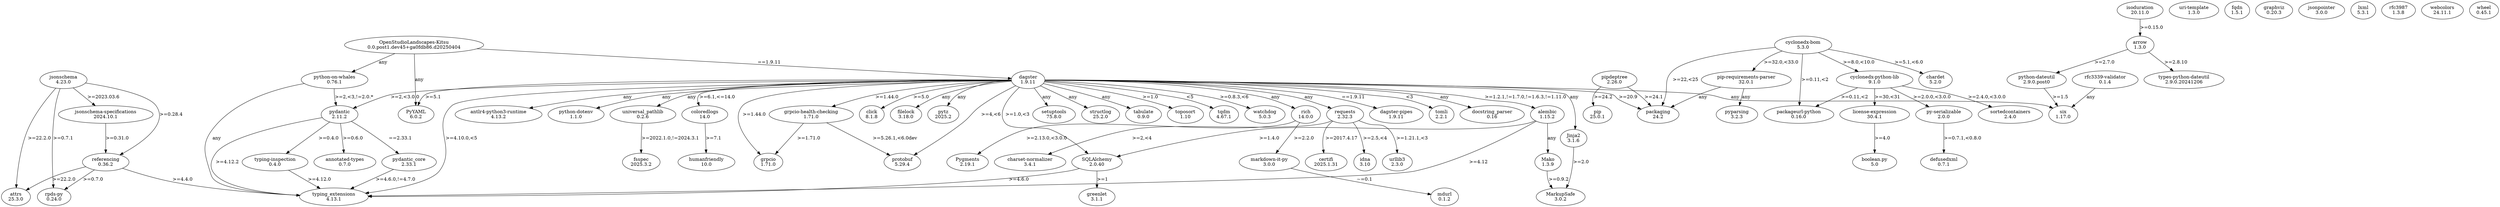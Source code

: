 digraph {
	"annotated-types" [label="annotated-types\n0.7.0"]
	"antlr4-python3-runtime" [label="antlr4-python3-runtime\n4.13.2"]
	"boolean-py" [label="boolean.py\n5.0"]
	"charset-normalizer" [label="charset-normalizer\n3.4.1"]
	"cyclonedx-bom" -> "cyclonedx-python-lib" [label=">=8.0,<10.0"]
	"cyclonedx-bom" -> "packageurl-python" [label=">=0.11,<2"]
	"cyclonedx-bom" -> "pip-requirements-parser" [label=">=32.0,<33.0"]
	"cyclonedx-bom" -> chardet [label=">=5.1,<6.0"]
	"cyclonedx-bom" -> packaging [label=">=22,<25"]
	"cyclonedx-bom" [label="cyclonedx-bom\n5.3.0"]
	"cyclonedx-python-lib" -> "license-expression" [label=">=30,<31"]
	"cyclonedx-python-lib" -> "packageurl-python" [label=">=0.11,<2"]
	"cyclonedx-python-lib" -> "py-serializable" [label=">=2.0.0,<3.0.0"]
	"cyclonedx-python-lib" -> sortedcontainers [label=">=2.4.0,<3.0.0"]
	"cyclonedx-python-lib" [label="cyclonedx-python-lib\n9.1.0"]
	"dagster-pipes" [label="dagster-pipes\n1.9.11"]
	"docstring-parser" [label="docstring_parser\n0.16"]
	"grpcio-health-checking" -> grpcio [label=">=1.71.0"]
	"grpcio-health-checking" -> protobuf [label=">=5.26.1,<6.0dev"]
	"grpcio-health-checking" [label="grpcio-health-checking\n1.71.0"]
	"jsonschema-specifications" -> referencing [label=">=0.31.0"]
	"jsonschema-specifications" [label="jsonschema-specifications\n2024.10.1"]
	"license-expression" -> "boolean-py" [label=">=4.0"]
	"license-expression" [label="license-expression\n30.4.1"]
	"markdown-it-py" -> mdurl [label="~=0.1"]
	"markdown-it-py" [label="markdown-it-py\n3.0.0"]
	"openstudiolandscapes-kitsu" -> "python-on-whales" [label=any]
	"openstudiolandscapes-kitsu" -> dagster [label="==1.9.11"]
	"openstudiolandscapes-kitsu" -> pyyaml [label=any]
	"openstudiolandscapes-kitsu" [label="OpenStudioLandscapes-Kitsu\n0.0.post1.dev45+ga0fdb86.d20250404"]
	"packageurl-python" [label="packageurl-python\n0.16.0"]
	"pip-requirements-parser" -> packaging [label=any]
	"pip-requirements-parser" -> pyparsing [label=any]
	"pip-requirements-parser" [label="pip-requirements-parser\n32.0.1"]
	"py-serializable" -> defusedxml [label=">=0.7.1,<0.8.0"]
	"py-serializable" [label="py-serializable\n2.0.0"]
	"pydantic-core" -> "typing-extensions" [label=">=4.6.0,!=4.7.0"]
	"pydantic-core" [label="pydantic_core\n2.33.1"]
	"python-dateutil" -> six [label=">=1.5"]
	"python-dateutil" [label="python-dateutil\n2.9.0.post0"]
	"python-dotenv" [label="python-dotenv\n1.1.0"]
	"python-on-whales" -> "typing-extensions" [label=any]
	"python-on-whales" -> pydantic [label=">=2,<3,!=2.0.*"]
	"python-on-whales" [label="python-on-whales\n0.76.1"]
	"rfc3339-validator" -> six [label=any]
	"rfc3339-validator" [label="rfc3339-validator\n0.1.4"]
	"rpds-py" [label="rpds-py\n0.24.0"]
	"types-python-dateutil" [label="types-python-dateutil\n2.9.0.20241206"]
	"typing-extensions" [label="typing_extensions\n4.13.1"]
	"typing-inspection" -> "typing-extensions" [label=">=4.12.0"]
	"typing-inspection" [label="typing-inspection\n0.4.0"]
	"universal-pathlib" -> fsspec [label=">=2022.1.0,!=2024.3.1"]
	"universal-pathlib" [label="universal_pathlib\n0.2.6"]
	"uri-template" [label="uri-template\n1.3.0"]
	alembic -> "typing-extensions" [label=">=4.12"]
	alembic -> mako [label=any]
	alembic -> sqlalchemy [label=">=1.4.0"]
	alembic [label="alembic\n1.15.2"]
	arrow -> "python-dateutil" [label=">=2.7.0"]
	arrow -> "types-python-dateutil" [label=">=2.8.10"]
	arrow [label="arrow\n1.3.0"]
	attrs [label="attrs\n25.3.0"]
	certifi [label="certifi\n2025.1.31"]
	chardet [label="chardet\n5.2.0"]
	click [label="click\n8.1.8"]
	coloredlogs -> humanfriendly [label=">=7.1"]
	coloredlogs [label="coloredlogs\n14.0"]
	dagster -> "antlr4-python3-runtime" [label=any]
	dagster -> "dagster-pipes" [label="==1.9.11"]
	dagster -> "docstring-parser" [label=any]
	dagster -> "grpcio-health-checking" [label=">=1.44.0"]
	dagster -> "python-dotenv" [label=any]
	dagster -> "typing-extensions" [label=">=4.10.0,<5"]
	dagster -> "universal-pathlib" [label=any]
	dagster -> alembic [label=">=1.2.1,!=1.7.0,!=1.6.3,!=1.11.0"]
	dagster -> click [label=">=5.0"]
	dagster -> coloredlogs [label=">=6.1,<=14.0"]
	dagster -> filelock [label=any]
	dagster -> grpcio [label=">=1.44.0"]
	dagster -> jinja2 [label=any]
	dagster -> packaging [label=">=20.9"]
	dagster -> protobuf [label=">=4,<6"]
	dagster -> pydantic [label=">=2,<3.0.0"]
	dagster -> pytz [label=any]
	dagster -> pyyaml [label=">=5.1"]
	dagster -> requests [label=any]
	dagster -> rich [label=any]
	dagster -> setuptools [label=any]
	dagster -> six [label=any]
	dagster -> sqlalchemy [label=">=1.0,<3"]
	dagster -> structlog [label=any]
	dagster -> tabulate [label=any]
	dagster -> tomli [label="<3"]
	dagster -> toposort [label=">=1.0"]
	dagster -> tqdm [label="<5"]
	dagster -> watchdog [label=">=0.8.3,<6"]
	dagster [label="dagster\n1.9.11"]
	defusedxml [label="defusedxml\n0.7.1"]
	filelock [label="filelock\n3.18.0"]
	fqdn [label="fqdn\n1.5.1"]
	fsspec [label="fsspec\n2025.3.2"]
	graphviz [label="graphviz\n0.20.3"]
	greenlet [label="greenlet\n3.1.1"]
	grpcio [label="grpcio\n1.71.0"]
	humanfriendly [label="humanfriendly\n10.0"]
	idna [label="idna\n3.10"]
	isoduration -> arrow [label=">=0.15.0"]
	isoduration [label="isoduration\n20.11.0"]
	jinja2 -> markupsafe [label=">=2.0"]
	jinja2 [label="Jinja2\n3.1.6"]
	jsonpointer [label="jsonpointer\n3.0.0"]
	jsonschema -> "jsonschema-specifications" [label=">=2023.03.6"]
	jsonschema -> "rpds-py" [label=">=0.7.1"]
	jsonschema -> attrs [label=">=22.2.0"]
	jsonschema -> referencing [label=">=0.28.4"]
	jsonschema [label="jsonschema\n4.23.0"]
	lxml [label="lxml\n5.3.1"]
	mako -> markupsafe [label=">=0.9.2"]
	mako [label="Mako\n1.3.9"]
	markupsafe [label="MarkupSafe\n3.0.2"]
	mdurl [label="mdurl\n0.1.2"]
	packaging [label="packaging\n24.2"]
	pip [label="pip\n25.0.1"]
	pipdeptree -> packaging [label=">=24.1"]
	pipdeptree -> pip [label=">=24.2"]
	pipdeptree [label="pipdeptree\n2.26.0"]
	protobuf [label="protobuf\n5.29.4"]
	pydantic -> "annotated-types" [label=">=0.6.0"]
	pydantic -> "pydantic-core" [label="==2.33.1"]
	pydantic -> "typing-extensions" [label=">=4.12.2"]
	pydantic -> "typing-inspection" [label=">=0.4.0"]
	pydantic [label="pydantic\n2.11.2"]
	pygments [label="Pygments\n2.19.1"]
	pyparsing [label="pyparsing\n3.2.3"]
	pytz [label="pytz\n2025.2"]
	pyyaml [label="PyYAML\n6.0.2"]
	referencing -> "rpds-py" [label=">=0.7.0"]
	referencing -> "typing-extensions" [label=">=4.4.0"]
	referencing -> attrs [label=">=22.2.0"]
	referencing [label="referencing\n0.36.2"]
	requests -> "charset-normalizer" [label=">=2,<4"]
	requests -> certifi [label=">=2017.4.17"]
	requests -> idna [label=">=2.5,<4"]
	requests -> urllib3 [label=">=1.21.1,<3"]
	requests [label="requests\n2.32.3"]
	rfc3987 [label="rfc3987\n1.3.8"]
	rich -> "markdown-it-py" [label=">=2.2.0"]
	rich -> pygments [label=">=2.13.0,<3.0.0"]
	rich [label="rich\n14.0.0"]
	setuptools [label="setuptools\n75.8.0"]
	six [label="six\n1.17.0"]
	sortedcontainers [label="sortedcontainers\n2.4.0"]
	sqlalchemy -> "typing-extensions" [label=">=4.6.0"]
	sqlalchemy -> greenlet [label=">=1"]
	sqlalchemy [label="SQLAlchemy\n2.0.40"]
	structlog [label="structlog\n25.2.0"]
	tabulate [label="tabulate\n0.9.0"]
	tomli [label="tomli\n2.2.1"]
	toposort [label="toposort\n1.10"]
	tqdm [label="tqdm\n4.67.1"]
	urllib3 [label="urllib3\n2.3.0"]
	watchdog [label="watchdog\n5.0.3"]
	webcolors [label="webcolors\n24.11.1"]
	wheel [label="wheel\n0.45.1"]
}

